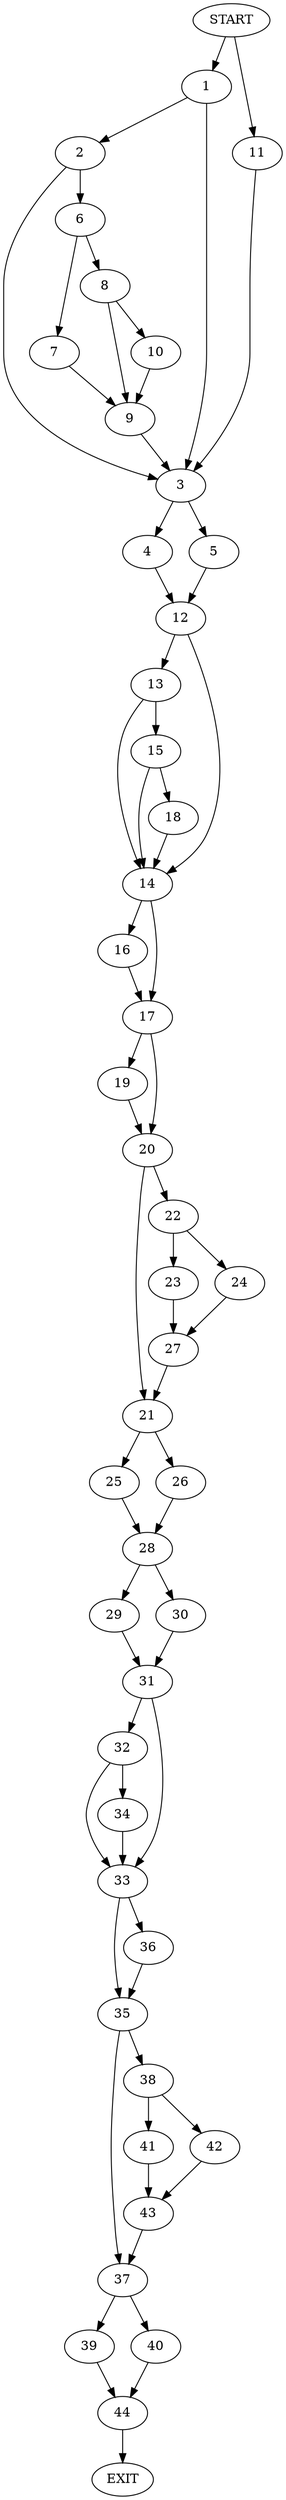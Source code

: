 digraph {
0 [label="START"]
45 [label="EXIT"]
0 -> 1
1 -> 2
1 -> 3
3 -> 4
3 -> 5
2 -> 3
2 -> 6
6 -> 7
6 -> 8
7 -> 9
8 -> 10
8 -> 9
9 -> 3
10 -> 9
0 -> 11
11 -> 3
4 -> 12
5 -> 12
12 -> 13
12 -> 14
13 -> 15
13 -> 14
14 -> 16
14 -> 17
15 -> 14
15 -> 18
18 -> 14
17 -> 19
17 -> 20
16 -> 17
20 -> 21
20 -> 22
19 -> 20
22 -> 23
22 -> 24
21 -> 25
21 -> 26
23 -> 27
24 -> 27
27 -> 21
25 -> 28
26 -> 28
28 -> 29
28 -> 30
29 -> 31
30 -> 31
31 -> 32
31 -> 33
32 -> 34
32 -> 33
33 -> 35
33 -> 36
34 -> 33
35 -> 37
35 -> 38
36 -> 35
37 -> 39
37 -> 40
38 -> 41
38 -> 42
42 -> 43
41 -> 43
43 -> 37
40 -> 44
39 -> 44
44 -> 45
}
